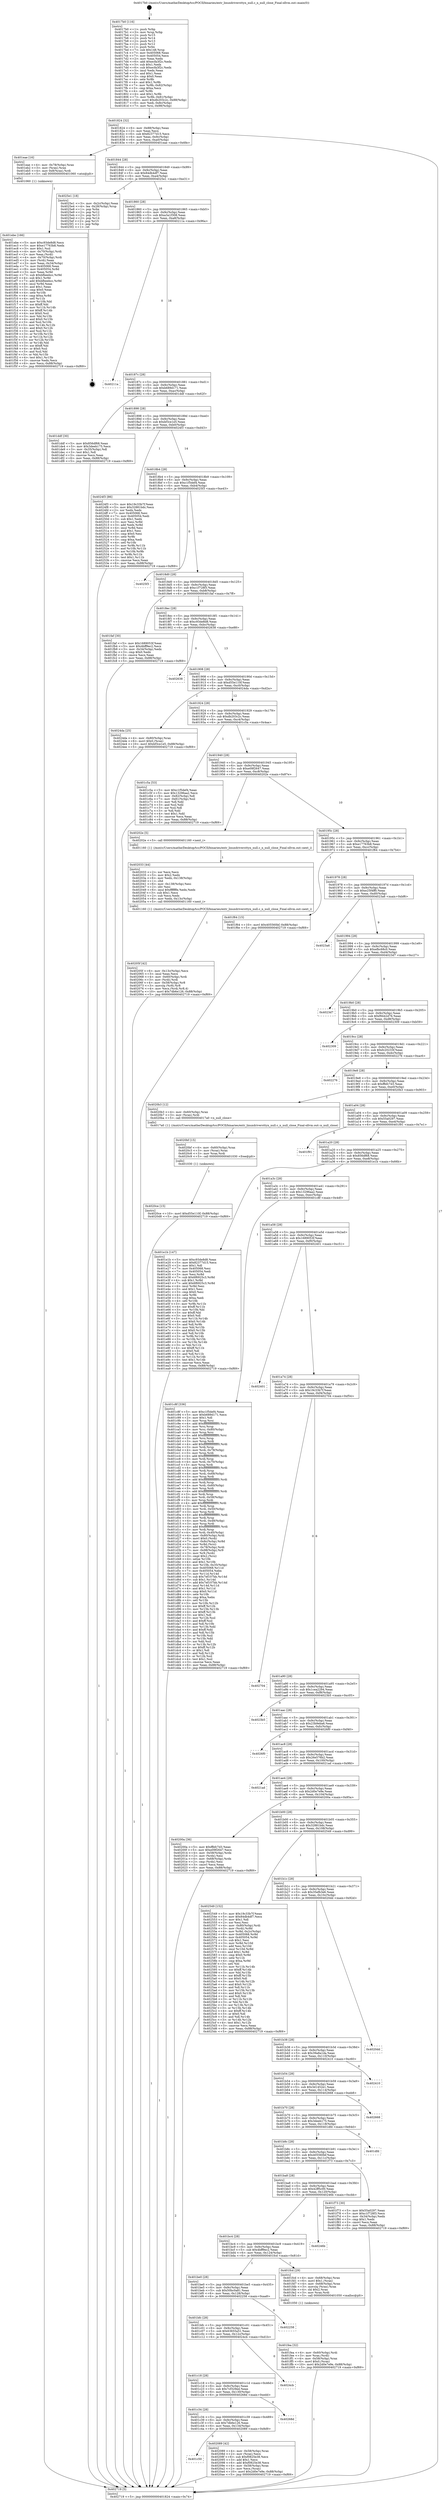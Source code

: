 digraph "0x4017b0" {
  label = "0x4017b0 (/mnt/c/Users/mathe/Desktop/tcc/POCII/binaries/extr_linuxdriversttyn_null.c_n_null_close_Final-ollvm.out::main(0))"
  labelloc = "t"
  node[shape=record]

  Entry [label="",width=0.3,height=0.3,shape=circle,fillcolor=black,style=filled]
  "0x401824" [label="{
     0x401824 [32]\l
     | [instrs]\l
     &nbsp;&nbsp;0x401824 \<+6\>: mov -0x88(%rbp),%eax\l
     &nbsp;&nbsp;0x40182a \<+2\>: mov %eax,%ecx\l
     &nbsp;&nbsp;0x40182c \<+6\>: sub $0x82377d15,%ecx\l
     &nbsp;&nbsp;0x401832 \<+6\>: mov %eax,-0x9c(%rbp)\l
     &nbsp;&nbsp;0x401838 \<+6\>: mov %ecx,-0xa0(%rbp)\l
     &nbsp;&nbsp;0x40183e \<+6\>: je 0000000000401eae \<main+0x6fe\>\l
  }"]
  "0x401eae" [label="{
     0x401eae [16]\l
     | [instrs]\l
     &nbsp;&nbsp;0x401eae \<+4\>: mov -0x78(%rbp),%rax\l
     &nbsp;&nbsp;0x401eb2 \<+3\>: mov (%rax),%rax\l
     &nbsp;&nbsp;0x401eb5 \<+4\>: mov 0x8(%rax),%rdi\l
     &nbsp;&nbsp;0x401eb9 \<+5\>: call 0000000000401060 \<atoi@plt\>\l
     | [calls]\l
     &nbsp;&nbsp;0x401060 \{1\} (unknown)\l
  }"]
  "0x401844" [label="{
     0x401844 [28]\l
     | [instrs]\l
     &nbsp;&nbsp;0x401844 \<+5\>: jmp 0000000000401849 \<main+0x99\>\l
     &nbsp;&nbsp;0x401849 \<+6\>: mov -0x9c(%rbp),%eax\l
     &nbsp;&nbsp;0x40184f \<+5\>: sub $0x84db4df7,%eax\l
     &nbsp;&nbsp;0x401854 \<+6\>: mov %eax,-0xa4(%rbp)\l
     &nbsp;&nbsp;0x40185a \<+6\>: je 00000000004025e1 \<main+0xe31\>\l
  }"]
  Exit [label="",width=0.3,height=0.3,shape=circle,fillcolor=black,style=filled,peripheries=2]
  "0x4025e1" [label="{
     0x4025e1 [18]\l
     | [instrs]\l
     &nbsp;&nbsp;0x4025e1 \<+3\>: mov -0x2c(%rbp),%eax\l
     &nbsp;&nbsp;0x4025e4 \<+4\>: lea -0x28(%rbp),%rsp\l
     &nbsp;&nbsp;0x4025e8 \<+1\>: pop %rbx\l
     &nbsp;&nbsp;0x4025e9 \<+2\>: pop %r12\l
     &nbsp;&nbsp;0x4025eb \<+2\>: pop %r13\l
     &nbsp;&nbsp;0x4025ed \<+2\>: pop %r14\l
     &nbsp;&nbsp;0x4025ef \<+2\>: pop %r15\l
     &nbsp;&nbsp;0x4025f1 \<+1\>: pop %rbp\l
     &nbsp;&nbsp;0x4025f2 \<+1\>: ret\l
  }"]
  "0x401860" [label="{
     0x401860 [28]\l
     | [instrs]\l
     &nbsp;&nbsp;0x401860 \<+5\>: jmp 0000000000401865 \<main+0xb5\>\l
     &nbsp;&nbsp;0x401865 \<+6\>: mov -0x9c(%rbp),%eax\l
     &nbsp;&nbsp;0x40186b \<+5\>: sub $0xa3a1f308,%eax\l
     &nbsp;&nbsp;0x401870 \<+6\>: mov %eax,-0xa8(%rbp)\l
     &nbsp;&nbsp;0x401876 \<+6\>: je 000000000040211a \<main+0x96a\>\l
  }"]
  "0x4020ce" [label="{
     0x4020ce [15]\l
     | [instrs]\l
     &nbsp;&nbsp;0x4020ce \<+10\>: movl $0xd55e110f,-0x88(%rbp)\l
     &nbsp;&nbsp;0x4020d8 \<+5\>: jmp 0000000000402719 \<main+0xf69\>\l
  }"]
  "0x40211a" [label="{
     0x40211a\l
  }", style=dashed]
  "0x40187c" [label="{
     0x40187c [28]\l
     | [instrs]\l
     &nbsp;&nbsp;0x40187c \<+5\>: jmp 0000000000401881 \<main+0xd1\>\l
     &nbsp;&nbsp;0x401881 \<+6\>: mov -0x9c(%rbp),%eax\l
     &nbsp;&nbsp;0x401887 \<+5\>: sub $0xb689d171,%eax\l
     &nbsp;&nbsp;0x40188c \<+6\>: mov %eax,-0xac(%rbp)\l
     &nbsp;&nbsp;0x401892 \<+6\>: je 0000000000401ddf \<main+0x62f\>\l
  }"]
  "0x4020bf" [label="{
     0x4020bf [15]\l
     | [instrs]\l
     &nbsp;&nbsp;0x4020bf \<+4\>: mov -0x60(%rbp),%rax\l
     &nbsp;&nbsp;0x4020c3 \<+3\>: mov (%rax),%rax\l
     &nbsp;&nbsp;0x4020c6 \<+3\>: mov %rax,%rdi\l
     &nbsp;&nbsp;0x4020c9 \<+5\>: call 0000000000401030 \<free@plt\>\l
     | [calls]\l
     &nbsp;&nbsp;0x401030 \{1\} (unknown)\l
  }"]
  "0x401ddf" [label="{
     0x401ddf [30]\l
     | [instrs]\l
     &nbsp;&nbsp;0x401ddf \<+5\>: mov $0x856df68,%eax\l
     &nbsp;&nbsp;0x401de4 \<+5\>: mov $0x3deeb175,%ecx\l
     &nbsp;&nbsp;0x401de9 \<+3\>: mov -0x35(%rbp),%dl\l
     &nbsp;&nbsp;0x401dec \<+3\>: test $0x1,%dl\l
     &nbsp;&nbsp;0x401def \<+3\>: cmovne %ecx,%eax\l
     &nbsp;&nbsp;0x401df2 \<+6\>: mov %eax,-0x88(%rbp)\l
     &nbsp;&nbsp;0x401df8 \<+5\>: jmp 0000000000402719 \<main+0xf69\>\l
  }"]
  "0x401898" [label="{
     0x401898 [28]\l
     | [instrs]\l
     &nbsp;&nbsp;0x401898 \<+5\>: jmp 000000000040189d \<main+0xed\>\l
     &nbsp;&nbsp;0x40189d \<+6\>: mov -0x9c(%rbp),%eax\l
     &nbsp;&nbsp;0x4018a3 \<+5\>: sub $0xbf3ce1e5,%eax\l
     &nbsp;&nbsp;0x4018a8 \<+6\>: mov %eax,-0xb0(%rbp)\l
     &nbsp;&nbsp;0x4018ae \<+6\>: je 00000000004024f3 \<main+0xd43\>\l
  }"]
  "0x401c50" [label="{
     0x401c50\l
  }", style=dashed]
  "0x4024f3" [label="{
     0x4024f3 [86]\l
     | [instrs]\l
     &nbsp;&nbsp;0x4024f3 \<+5\>: mov $0x19c33b7f,%eax\l
     &nbsp;&nbsp;0x4024f8 \<+5\>: mov $0x32881bdc,%ecx\l
     &nbsp;&nbsp;0x4024fd \<+2\>: xor %edx,%edx\l
     &nbsp;&nbsp;0x4024ff \<+7\>: mov 0x405068,%esi\l
     &nbsp;&nbsp;0x402506 \<+7\>: mov 0x405054,%edi\l
     &nbsp;&nbsp;0x40250d \<+3\>: sub $0x1,%edx\l
     &nbsp;&nbsp;0x402510 \<+3\>: mov %esi,%r8d\l
     &nbsp;&nbsp;0x402513 \<+3\>: add %edx,%r8d\l
     &nbsp;&nbsp;0x402516 \<+4\>: imul %r8d,%esi\l
     &nbsp;&nbsp;0x40251a \<+3\>: and $0x1,%esi\l
     &nbsp;&nbsp;0x40251d \<+3\>: cmp $0x0,%esi\l
     &nbsp;&nbsp;0x402520 \<+4\>: sete %r9b\l
     &nbsp;&nbsp;0x402524 \<+3\>: cmp $0xa,%edi\l
     &nbsp;&nbsp;0x402527 \<+4\>: setl %r10b\l
     &nbsp;&nbsp;0x40252b \<+3\>: mov %r9b,%r11b\l
     &nbsp;&nbsp;0x40252e \<+3\>: and %r10b,%r11b\l
     &nbsp;&nbsp;0x402531 \<+3\>: xor %r10b,%r9b\l
     &nbsp;&nbsp;0x402534 \<+3\>: or %r9b,%r11b\l
     &nbsp;&nbsp;0x402537 \<+4\>: test $0x1,%r11b\l
     &nbsp;&nbsp;0x40253b \<+3\>: cmovne %ecx,%eax\l
     &nbsp;&nbsp;0x40253e \<+6\>: mov %eax,-0x88(%rbp)\l
     &nbsp;&nbsp;0x402544 \<+5\>: jmp 0000000000402719 \<main+0xf69\>\l
  }"]
  "0x4018b4" [label="{
     0x4018b4 [28]\l
     | [instrs]\l
     &nbsp;&nbsp;0x4018b4 \<+5\>: jmp 00000000004018b9 \<main+0x109\>\l
     &nbsp;&nbsp;0x4018b9 \<+6\>: mov -0x9c(%rbp),%eax\l
     &nbsp;&nbsp;0x4018bf \<+5\>: sub $0xc1f5def4,%eax\l
     &nbsp;&nbsp;0x4018c4 \<+6\>: mov %eax,-0xb4(%rbp)\l
     &nbsp;&nbsp;0x4018ca \<+6\>: je 00000000004025f3 \<main+0xe43\>\l
  }"]
  "0x402089" [label="{
     0x402089 [42]\l
     | [instrs]\l
     &nbsp;&nbsp;0x402089 \<+4\>: mov -0x58(%rbp),%rax\l
     &nbsp;&nbsp;0x40208d \<+2\>: mov (%rax),%ecx\l
     &nbsp;&nbsp;0x40208f \<+6\>: sub $0xf0825e38,%ecx\l
     &nbsp;&nbsp;0x402095 \<+3\>: add $0x1,%ecx\l
     &nbsp;&nbsp;0x402098 \<+6\>: add $0xf0825e38,%ecx\l
     &nbsp;&nbsp;0x40209e \<+4\>: mov -0x58(%rbp),%rax\l
     &nbsp;&nbsp;0x4020a2 \<+2\>: mov %ecx,(%rax)\l
     &nbsp;&nbsp;0x4020a4 \<+10\>: movl $0x2d0e7e9e,-0x88(%rbp)\l
     &nbsp;&nbsp;0x4020ae \<+5\>: jmp 0000000000402719 \<main+0xf69\>\l
  }"]
  "0x4025f3" [label="{
     0x4025f3\l
  }", style=dashed]
  "0x4018d0" [label="{
     0x4018d0 [28]\l
     | [instrs]\l
     &nbsp;&nbsp;0x4018d0 \<+5\>: jmp 00000000004018d5 \<main+0x125\>\l
     &nbsp;&nbsp;0x4018d5 \<+6\>: mov -0x9c(%rbp),%eax\l
     &nbsp;&nbsp;0x4018db \<+5\>: sub $0xc1f728f3,%eax\l
     &nbsp;&nbsp;0x4018e0 \<+6\>: mov %eax,-0xb8(%rbp)\l
     &nbsp;&nbsp;0x4018e6 \<+6\>: je 0000000000401faf \<main+0x7ff\>\l
  }"]
  "0x401c34" [label="{
     0x401c34 [28]\l
     | [instrs]\l
     &nbsp;&nbsp;0x401c34 \<+5\>: jmp 0000000000401c39 \<main+0x489\>\l
     &nbsp;&nbsp;0x401c39 \<+6\>: mov -0x9c(%rbp),%eax\l
     &nbsp;&nbsp;0x401c3f \<+5\>: sub $0x7db6e126,%eax\l
     &nbsp;&nbsp;0x401c44 \<+6\>: mov %eax,-0x134(%rbp)\l
     &nbsp;&nbsp;0x401c4a \<+6\>: je 0000000000402089 \<main+0x8d9\>\l
  }"]
  "0x401faf" [label="{
     0x401faf [30]\l
     | [instrs]\l
     &nbsp;&nbsp;0x401faf \<+5\>: mov $0x1689053f,%eax\l
     &nbsp;&nbsp;0x401fb4 \<+5\>: mov $0x4bff9ec2,%ecx\l
     &nbsp;&nbsp;0x401fb9 \<+3\>: mov -0x34(%rbp),%edx\l
     &nbsp;&nbsp;0x401fbc \<+3\>: cmp $0x0,%edx\l
     &nbsp;&nbsp;0x401fbf \<+3\>: cmove %ecx,%eax\l
     &nbsp;&nbsp;0x401fc2 \<+6\>: mov %eax,-0x88(%rbp)\l
     &nbsp;&nbsp;0x401fc8 \<+5\>: jmp 0000000000402719 \<main+0xf69\>\l
  }"]
  "0x4018ec" [label="{
     0x4018ec [28]\l
     | [instrs]\l
     &nbsp;&nbsp;0x4018ec \<+5\>: jmp 00000000004018f1 \<main+0x141\>\l
     &nbsp;&nbsp;0x4018f1 \<+6\>: mov -0x9c(%rbp),%eax\l
     &nbsp;&nbsp;0x4018f7 \<+5\>: sub $0xc93de8d8,%eax\l
     &nbsp;&nbsp;0x4018fc \<+6\>: mov %eax,-0xbc(%rbp)\l
     &nbsp;&nbsp;0x401902 \<+6\>: je 0000000000402638 \<main+0xe88\>\l
  }"]
  "0x40268d" [label="{
     0x40268d\l
  }", style=dashed]
  "0x402638" [label="{
     0x402638\l
  }", style=dashed]
  "0x401908" [label="{
     0x401908 [28]\l
     | [instrs]\l
     &nbsp;&nbsp;0x401908 \<+5\>: jmp 000000000040190d \<main+0x15d\>\l
     &nbsp;&nbsp;0x40190d \<+6\>: mov -0x9c(%rbp),%eax\l
     &nbsp;&nbsp;0x401913 \<+5\>: sub $0xd55e110f,%eax\l
     &nbsp;&nbsp;0x401918 \<+6\>: mov %eax,-0xc0(%rbp)\l
     &nbsp;&nbsp;0x40191e \<+6\>: je 00000000004024da \<main+0xd2a\>\l
  }"]
  "0x401c18" [label="{
     0x401c18 [28]\l
     | [instrs]\l
     &nbsp;&nbsp;0x401c18 \<+5\>: jmp 0000000000401c1d \<main+0x46d\>\l
     &nbsp;&nbsp;0x401c1d \<+6\>: mov -0x9c(%rbp),%eax\l
     &nbsp;&nbsp;0x401c23 \<+5\>: sub $0x7cf329ed,%eax\l
     &nbsp;&nbsp;0x401c28 \<+6\>: mov %eax,-0x130(%rbp)\l
     &nbsp;&nbsp;0x401c2e \<+6\>: je 000000000040268d \<main+0xedd\>\l
  }"]
  "0x4024da" [label="{
     0x4024da [25]\l
     | [instrs]\l
     &nbsp;&nbsp;0x4024da \<+4\>: mov -0x80(%rbp),%rax\l
     &nbsp;&nbsp;0x4024de \<+6\>: movl $0x0,(%rax)\l
     &nbsp;&nbsp;0x4024e4 \<+10\>: movl $0xbf3ce1e5,-0x88(%rbp)\l
     &nbsp;&nbsp;0x4024ee \<+5\>: jmp 0000000000402719 \<main+0xf69\>\l
  }"]
  "0x401924" [label="{
     0x401924 [28]\l
     | [instrs]\l
     &nbsp;&nbsp;0x401924 \<+5\>: jmp 0000000000401929 \<main+0x179\>\l
     &nbsp;&nbsp;0x401929 \<+6\>: mov -0x9c(%rbp),%eax\l
     &nbsp;&nbsp;0x40192f \<+5\>: sub $0xdb203c2c,%eax\l
     &nbsp;&nbsp;0x401934 \<+6\>: mov %eax,-0xc4(%rbp)\l
     &nbsp;&nbsp;0x40193a \<+6\>: je 0000000000401c5a \<main+0x4aa\>\l
  }"]
  "0x4024cb" [label="{
     0x4024cb\l
  }", style=dashed]
  "0x401c5a" [label="{
     0x401c5a [53]\l
     | [instrs]\l
     &nbsp;&nbsp;0x401c5a \<+5\>: mov $0xc1f5def4,%eax\l
     &nbsp;&nbsp;0x401c5f \<+5\>: mov $0x13296aa2,%ecx\l
     &nbsp;&nbsp;0x401c64 \<+6\>: mov -0x82(%rbp),%dl\l
     &nbsp;&nbsp;0x401c6a \<+7\>: mov -0x81(%rbp),%sil\l
     &nbsp;&nbsp;0x401c71 \<+3\>: mov %dl,%dil\l
     &nbsp;&nbsp;0x401c74 \<+3\>: and %sil,%dil\l
     &nbsp;&nbsp;0x401c77 \<+3\>: xor %sil,%dl\l
     &nbsp;&nbsp;0x401c7a \<+3\>: or %dl,%dil\l
     &nbsp;&nbsp;0x401c7d \<+4\>: test $0x1,%dil\l
     &nbsp;&nbsp;0x401c81 \<+3\>: cmovne %ecx,%eax\l
     &nbsp;&nbsp;0x401c84 \<+6\>: mov %eax,-0x88(%rbp)\l
     &nbsp;&nbsp;0x401c8a \<+5\>: jmp 0000000000402719 \<main+0xf69\>\l
  }"]
  "0x401940" [label="{
     0x401940 [28]\l
     | [instrs]\l
     &nbsp;&nbsp;0x401940 \<+5\>: jmp 0000000000401945 \<main+0x195\>\l
     &nbsp;&nbsp;0x401945 \<+6\>: mov -0x9c(%rbp),%eax\l
     &nbsp;&nbsp;0x40194b \<+5\>: sub $0xe09f2647,%eax\l
     &nbsp;&nbsp;0x401950 \<+6\>: mov %eax,-0xc8(%rbp)\l
     &nbsp;&nbsp;0x401956 \<+6\>: je 000000000040202e \<main+0x87e\>\l
  }"]
  "0x402719" [label="{
     0x402719 [5]\l
     | [instrs]\l
     &nbsp;&nbsp;0x402719 \<+5\>: jmp 0000000000401824 \<main+0x74\>\l
  }"]
  "0x4017b0" [label="{
     0x4017b0 [116]\l
     | [instrs]\l
     &nbsp;&nbsp;0x4017b0 \<+1\>: push %rbp\l
     &nbsp;&nbsp;0x4017b1 \<+3\>: mov %rsp,%rbp\l
     &nbsp;&nbsp;0x4017b4 \<+2\>: push %r15\l
     &nbsp;&nbsp;0x4017b6 \<+2\>: push %r14\l
     &nbsp;&nbsp;0x4017b8 \<+2\>: push %r13\l
     &nbsp;&nbsp;0x4017ba \<+2\>: push %r12\l
     &nbsp;&nbsp;0x4017bc \<+1\>: push %rbx\l
     &nbsp;&nbsp;0x4017bd \<+7\>: sub $0x148,%rsp\l
     &nbsp;&nbsp;0x4017c4 \<+7\>: mov 0x405068,%eax\l
     &nbsp;&nbsp;0x4017cb \<+7\>: mov 0x405054,%ecx\l
     &nbsp;&nbsp;0x4017d2 \<+2\>: mov %eax,%edx\l
     &nbsp;&nbsp;0x4017d4 \<+6\>: add $0xecfa3f2c,%edx\l
     &nbsp;&nbsp;0x4017da \<+3\>: sub $0x1,%edx\l
     &nbsp;&nbsp;0x4017dd \<+6\>: sub $0xecfa3f2c,%edx\l
     &nbsp;&nbsp;0x4017e3 \<+3\>: imul %edx,%eax\l
     &nbsp;&nbsp;0x4017e6 \<+3\>: and $0x1,%eax\l
     &nbsp;&nbsp;0x4017e9 \<+3\>: cmp $0x0,%eax\l
     &nbsp;&nbsp;0x4017ec \<+4\>: sete %r8b\l
     &nbsp;&nbsp;0x4017f0 \<+4\>: and $0x1,%r8b\l
     &nbsp;&nbsp;0x4017f4 \<+7\>: mov %r8b,-0x82(%rbp)\l
     &nbsp;&nbsp;0x4017fb \<+3\>: cmp $0xa,%ecx\l
     &nbsp;&nbsp;0x4017fe \<+4\>: setl %r8b\l
     &nbsp;&nbsp;0x401802 \<+4\>: and $0x1,%r8b\l
     &nbsp;&nbsp;0x401806 \<+7\>: mov %r8b,-0x81(%rbp)\l
     &nbsp;&nbsp;0x40180d \<+10\>: movl $0xdb203c2c,-0x88(%rbp)\l
     &nbsp;&nbsp;0x401817 \<+6\>: mov %edi,-0x8c(%rbp)\l
     &nbsp;&nbsp;0x40181d \<+7\>: mov %rsi,-0x98(%rbp)\l
  }"]
  "0x401bfc" [label="{
     0x401bfc [28]\l
     | [instrs]\l
     &nbsp;&nbsp;0x401bfc \<+5\>: jmp 0000000000401c01 \<main+0x451\>\l
     &nbsp;&nbsp;0x401c01 \<+6\>: mov -0x9c(%rbp),%eax\l
     &nbsp;&nbsp;0x401c07 \<+5\>: sub $0x63655a51,%eax\l
     &nbsp;&nbsp;0x401c0c \<+6\>: mov %eax,-0x12c(%rbp)\l
     &nbsp;&nbsp;0x401c12 \<+6\>: je 00000000004024cb \<main+0xd1b\>\l
  }"]
  "0x40202e" [label="{
     0x40202e [5]\l
     | [instrs]\l
     &nbsp;&nbsp;0x40202e \<+5\>: call 0000000000401160 \<next_i\>\l
     | [calls]\l
     &nbsp;&nbsp;0x401160 \{1\} (/mnt/c/Users/mathe/Desktop/tcc/POCII/binaries/extr_linuxdriversttyn_null.c_n_null_close_Final-ollvm.out::next_i)\l
  }"]
  "0x40195c" [label="{
     0x40195c [28]\l
     | [instrs]\l
     &nbsp;&nbsp;0x40195c \<+5\>: jmp 0000000000401961 \<main+0x1b1\>\l
     &nbsp;&nbsp;0x401961 \<+6\>: mov -0x9c(%rbp),%eax\l
     &nbsp;&nbsp;0x401967 \<+5\>: sub $0xe17763b8,%eax\l
     &nbsp;&nbsp;0x40196c \<+6\>: mov %eax,-0xcc(%rbp)\l
     &nbsp;&nbsp;0x401972 \<+6\>: je 0000000000401f64 \<main+0x7b4\>\l
  }"]
  "0x402258" [label="{
     0x402258\l
  }", style=dashed]
  "0x401f64" [label="{
     0x401f64 [15]\l
     | [instrs]\l
     &nbsp;&nbsp;0x401f64 \<+10\>: movl $0x405560bf,-0x88(%rbp)\l
     &nbsp;&nbsp;0x401f6e \<+5\>: jmp 0000000000402719 \<main+0xf69\>\l
  }"]
  "0x401978" [label="{
     0x401978 [28]\l
     | [instrs]\l
     &nbsp;&nbsp;0x401978 \<+5\>: jmp 000000000040197d \<main+0x1cd\>\l
     &nbsp;&nbsp;0x40197d \<+6\>: mov -0x9c(%rbp),%eax\l
     &nbsp;&nbsp;0x401983 \<+5\>: sub $0xe25f4ff0,%eax\l
     &nbsp;&nbsp;0x401988 \<+6\>: mov %eax,-0xd0(%rbp)\l
     &nbsp;&nbsp;0x40198e \<+6\>: je 00000000004023a6 \<main+0xbf6\>\l
  }"]
  "0x40205f" [label="{
     0x40205f [42]\l
     | [instrs]\l
     &nbsp;&nbsp;0x40205f \<+6\>: mov -0x13c(%rbp),%ecx\l
     &nbsp;&nbsp;0x402065 \<+3\>: imul %eax,%ecx\l
     &nbsp;&nbsp;0x402068 \<+4\>: mov -0x60(%rbp),%rdi\l
     &nbsp;&nbsp;0x40206c \<+3\>: mov (%rdi),%rdi\l
     &nbsp;&nbsp;0x40206f \<+4\>: mov -0x58(%rbp),%r8\l
     &nbsp;&nbsp;0x402073 \<+3\>: movslq (%r8),%r8\l
     &nbsp;&nbsp;0x402076 \<+4\>: mov %ecx,(%rdi,%r8,4)\l
     &nbsp;&nbsp;0x40207a \<+10\>: movl $0x7db6e126,-0x88(%rbp)\l
     &nbsp;&nbsp;0x402084 \<+5\>: jmp 0000000000402719 \<main+0xf69\>\l
  }"]
  "0x4023a6" [label="{
     0x4023a6\l
  }", style=dashed]
  "0x401994" [label="{
     0x401994 [28]\l
     | [instrs]\l
     &nbsp;&nbsp;0x401994 \<+5\>: jmp 0000000000401999 \<main+0x1e9\>\l
     &nbsp;&nbsp;0x401999 \<+6\>: mov -0x9c(%rbp),%eax\l
     &nbsp;&nbsp;0x40199f \<+5\>: sub $0xefbc68c0,%eax\l
     &nbsp;&nbsp;0x4019a4 \<+6\>: mov %eax,-0xd4(%rbp)\l
     &nbsp;&nbsp;0x4019aa \<+6\>: je 00000000004023d7 \<main+0xc27\>\l
  }"]
  "0x402033" [label="{
     0x402033 [44]\l
     | [instrs]\l
     &nbsp;&nbsp;0x402033 \<+2\>: xor %ecx,%ecx\l
     &nbsp;&nbsp;0x402035 \<+5\>: mov $0x2,%edx\l
     &nbsp;&nbsp;0x40203a \<+6\>: mov %edx,-0x138(%rbp)\l
     &nbsp;&nbsp;0x402040 \<+1\>: cltd\l
     &nbsp;&nbsp;0x402041 \<+6\>: mov -0x138(%rbp),%esi\l
     &nbsp;&nbsp;0x402047 \<+2\>: idiv %esi\l
     &nbsp;&nbsp;0x402049 \<+6\>: imul $0xfffffffe,%edx,%edx\l
     &nbsp;&nbsp;0x40204f \<+3\>: sub $0x1,%ecx\l
     &nbsp;&nbsp;0x402052 \<+2\>: sub %ecx,%edx\l
     &nbsp;&nbsp;0x402054 \<+6\>: mov %edx,-0x13c(%rbp)\l
     &nbsp;&nbsp;0x40205a \<+5\>: call 0000000000401160 \<next_i\>\l
     | [calls]\l
     &nbsp;&nbsp;0x401160 \{1\} (/mnt/c/Users/mathe/Desktop/tcc/POCII/binaries/extr_linuxdriversttyn_null.c_n_null_close_Final-ollvm.out::next_i)\l
  }"]
  "0x4023d7" [label="{
     0x4023d7\l
  }", style=dashed]
  "0x4019b0" [label="{
     0x4019b0 [28]\l
     | [instrs]\l
     &nbsp;&nbsp;0x4019b0 \<+5\>: jmp 00000000004019b5 \<main+0x205\>\l
     &nbsp;&nbsp;0x4019b5 \<+6\>: mov -0x9c(%rbp),%eax\l
     &nbsp;&nbsp;0x4019bb \<+5\>: sub $0xf9442d76,%eax\l
     &nbsp;&nbsp;0x4019c0 \<+6\>: mov %eax,-0xd8(%rbp)\l
     &nbsp;&nbsp;0x4019c6 \<+6\>: je 0000000000402309 \<main+0xb59\>\l
  }"]
  "0x401fea" [label="{
     0x401fea [32]\l
     | [instrs]\l
     &nbsp;&nbsp;0x401fea \<+4\>: mov -0x60(%rbp),%rdi\l
     &nbsp;&nbsp;0x401fee \<+3\>: mov %rax,(%rdi)\l
     &nbsp;&nbsp;0x401ff1 \<+4\>: mov -0x58(%rbp),%rax\l
     &nbsp;&nbsp;0x401ff5 \<+6\>: movl $0x0,(%rax)\l
     &nbsp;&nbsp;0x401ffb \<+10\>: movl $0x2d0e7e9e,-0x88(%rbp)\l
     &nbsp;&nbsp;0x402005 \<+5\>: jmp 0000000000402719 \<main+0xf69\>\l
  }"]
  "0x402309" [label="{
     0x402309\l
  }", style=dashed]
  "0x4019cc" [label="{
     0x4019cc [28]\l
     | [instrs]\l
     &nbsp;&nbsp;0x4019cc \<+5\>: jmp 00000000004019d1 \<main+0x221\>\l
     &nbsp;&nbsp;0x4019d1 \<+6\>: mov -0x9c(%rbp),%eax\l
     &nbsp;&nbsp;0x4019d7 \<+5\>: sub $0xfc20233f,%eax\l
     &nbsp;&nbsp;0x4019dc \<+6\>: mov %eax,-0xdc(%rbp)\l
     &nbsp;&nbsp;0x4019e2 \<+6\>: je 0000000000402276 \<main+0xac6\>\l
  }"]
  "0x401be0" [label="{
     0x401be0 [28]\l
     | [instrs]\l
     &nbsp;&nbsp;0x401be0 \<+5\>: jmp 0000000000401be5 \<main+0x435\>\l
     &nbsp;&nbsp;0x401be5 \<+6\>: mov -0x9c(%rbp),%eax\l
     &nbsp;&nbsp;0x401beb \<+5\>: sub $0x50bc0a81,%eax\l
     &nbsp;&nbsp;0x401bf0 \<+6\>: mov %eax,-0x128(%rbp)\l
     &nbsp;&nbsp;0x401bf6 \<+6\>: je 0000000000402258 \<main+0xaa8\>\l
  }"]
  "0x402276" [label="{
     0x402276\l
  }", style=dashed]
  "0x4019e8" [label="{
     0x4019e8 [28]\l
     | [instrs]\l
     &nbsp;&nbsp;0x4019e8 \<+5\>: jmp 00000000004019ed \<main+0x23d\>\l
     &nbsp;&nbsp;0x4019ed \<+6\>: mov -0x9c(%rbp),%eax\l
     &nbsp;&nbsp;0x4019f3 \<+5\>: sub $0xffbfc7d3,%eax\l
     &nbsp;&nbsp;0x4019f8 \<+6\>: mov %eax,-0xe0(%rbp)\l
     &nbsp;&nbsp;0x4019fe \<+6\>: je 00000000004020b3 \<main+0x903\>\l
  }"]
  "0x401fcd" [label="{
     0x401fcd [29]\l
     | [instrs]\l
     &nbsp;&nbsp;0x401fcd \<+4\>: mov -0x68(%rbp),%rax\l
     &nbsp;&nbsp;0x401fd1 \<+6\>: movl $0x1,(%rax)\l
     &nbsp;&nbsp;0x401fd7 \<+4\>: mov -0x68(%rbp),%rax\l
     &nbsp;&nbsp;0x401fdb \<+3\>: movslq (%rax),%rax\l
     &nbsp;&nbsp;0x401fde \<+4\>: shl $0x2,%rax\l
     &nbsp;&nbsp;0x401fe2 \<+3\>: mov %rax,%rdi\l
     &nbsp;&nbsp;0x401fe5 \<+5\>: call 0000000000401050 \<malloc@plt\>\l
     | [calls]\l
     &nbsp;&nbsp;0x401050 \{1\} (unknown)\l
  }"]
  "0x4020b3" [label="{
     0x4020b3 [12]\l
     | [instrs]\l
     &nbsp;&nbsp;0x4020b3 \<+4\>: mov -0x60(%rbp),%rax\l
     &nbsp;&nbsp;0x4020b7 \<+3\>: mov (%rax),%rdi\l
     &nbsp;&nbsp;0x4020ba \<+5\>: call 00000000004017a0 \<n_null_close\>\l
     | [calls]\l
     &nbsp;&nbsp;0x4017a0 \{1\} (/mnt/c/Users/mathe/Desktop/tcc/POCII/binaries/extr_linuxdriversttyn_null.c_n_null_close_Final-ollvm.out::n_null_close)\l
  }"]
  "0x401a04" [label="{
     0x401a04 [28]\l
     | [instrs]\l
     &nbsp;&nbsp;0x401a04 \<+5\>: jmp 0000000000401a09 \<main+0x259\>\l
     &nbsp;&nbsp;0x401a09 \<+6\>: mov -0x9c(%rbp),%eax\l
     &nbsp;&nbsp;0x401a0f \<+5\>: sub $0x55a0297,%eax\l
     &nbsp;&nbsp;0x401a14 \<+6\>: mov %eax,-0xe4(%rbp)\l
     &nbsp;&nbsp;0x401a1a \<+6\>: je 0000000000401f91 \<main+0x7e1\>\l
  }"]
  "0x401bc4" [label="{
     0x401bc4 [28]\l
     | [instrs]\l
     &nbsp;&nbsp;0x401bc4 \<+5\>: jmp 0000000000401bc9 \<main+0x419\>\l
     &nbsp;&nbsp;0x401bc9 \<+6\>: mov -0x9c(%rbp),%eax\l
     &nbsp;&nbsp;0x401bcf \<+5\>: sub $0x4bff9ec2,%eax\l
     &nbsp;&nbsp;0x401bd4 \<+6\>: mov %eax,-0x124(%rbp)\l
     &nbsp;&nbsp;0x401bda \<+6\>: je 0000000000401fcd \<main+0x81d\>\l
  }"]
  "0x401f91" [label="{
     0x401f91\l
  }", style=dashed]
  "0x401a20" [label="{
     0x401a20 [28]\l
     | [instrs]\l
     &nbsp;&nbsp;0x401a20 \<+5\>: jmp 0000000000401a25 \<main+0x275\>\l
     &nbsp;&nbsp;0x401a25 \<+6\>: mov -0x9c(%rbp),%eax\l
     &nbsp;&nbsp;0x401a2b \<+5\>: sub $0x856df68,%eax\l
     &nbsp;&nbsp;0x401a30 \<+6\>: mov %eax,-0xe8(%rbp)\l
     &nbsp;&nbsp;0x401a36 \<+6\>: je 0000000000401e1b \<main+0x66b\>\l
  }"]
  "0x40246b" [label="{
     0x40246b\l
  }", style=dashed]
  "0x401e1b" [label="{
     0x401e1b [147]\l
     | [instrs]\l
     &nbsp;&nbsp;0x401e1b \<+5\>: mov $0xc93de8d8,%eax\l
     &nbsp;&nbsp;0x401e20 \<+5\>: mov $0x82377d15,%ecx\l
     &nbsp;&nbsp;0x401e25 \<+2\>: mov $0x1,%dl\l
     &nbsp;&nbsp;0x401e27 \<+7\>: mov 0x405068,%esi\l
     &nbsp;&nbsp;0x401e2e \<+7\>: mov 0x405054,%edi\l
     &nbsp;&nbsp;0x401e35 \<+3\>: mov %esi,%r8d\l
     &nbsp;&nbsp;0x401e38 \<+7\>: sub $0x6f6925c3,%r8d\l
     &nbsp;&nbsp;0x401e3f \<+4\>: sub $0x1,%r8d\l
     &nbsp;&nbsp;0x401e43 \<+7\>: add $0x6f6925c3,%r8d\l
     &nbsp;&nbsp;0x401e4a \<+4\>: imul %r8d,%esi\l
     &nbsp;&nbsp;0x401e4e \<+3\>: and $0x1,%esi\l
     &nbsp;&nbsp;0x401e51 \<+3\>: cmp $0x0,%esi\l
     &nbsp;&nbsp;0x401e54 \<+4\>: sete %r9b\l
     &nbsp;&nbsp;0x401e58 \<+3\>: cmp $0xa,%edi\l
     &nbsp;&nbsp;0x401e5b \<+4\>: setl %r10b\l
     &nbsp;&nbsp;0x401e5f \<+3\>: mov %r9b,%r11b\l
     &nbsp;&nbsp;0x401e62 \<+4\>: xor $0xff,%r11b\l
     &nbsp;&nbsp;0x401e66 \<+3\>: mov %r10b,%bl\l
     &nbsp;&nbsp;0x401e69 \<+3\>: xor $0xff,%bl\l
     &nbsp;&nbsp;0x401e6c \<+3\>: xor $0x0,%dl\l
     &nbsp;&nbsp;0x401e6f \<+3\>: mov %r11b,%r14b\l
     &nbsp;&nbsp;0x401e72 \<+4\>: and $0x0,%r14b\l
     &nbsp;&nbsp;0x401e76 \<+3\>: and %dl,%r9b\l
     &nbsp;&nbsp;0x401e79 \<+3\>: mov %bl,%r15b\l
     &nbsp;&nbsp;0x401e7c \<+4\>: and $0x0,%r15b\l
     &nbsp;&nbsp;0x401e80 \<+3\>: and %dl,%r10b\l
     &nbsp;&nbsp;0x401e83 \<+3\>: or %r9b,%r14b\l
     &nbsp;&nbsp;0x401e86 \<+3\>: or %r10b,%r15b\l
     &nbsp;&nbsp;0x401e89 \<+3\>: xor %r15b,%r14b\l
     &nbsp;&nbsp;0x401e8c \<+3\>: or %bl,%r11b\l
     &nbsp;&nbsp;0x401e8f \<+4\>: xor $0xff,%r11b\l
     &nbsp;&nbsp;0x401e93 \<+3\>: or $0x0,%dl\l
     &nbsp;&nbsp;0x401e96 \<+3\>: and %dl,%r11b\l
     &nbsp;&nbsp;0x401e99 \<+3\>: or %r11b,%r14b\l
     &nbsp;&nbsp;0x401e9c \<+4\>: test $0x1,%r14b\l
     &nbsp;&nbsp;0x401ea0 \<+3\>: cmovne %ecx,%eax\l
     &nbsp;&nbsp;0x401ea3 \<+6\>: mov %eax,-0x88(%rbp)\l
     &nbsp;&nbsp;0x401ea9 \<+5\>: jmp 0000000000402719 \<main+0xf69\>\l
  }"]
  "0x401a3c" [label="{
     0x401a3c [28]\l
     | [instrs]\l
     &nbsp;&nbsp;0x401a3c \<+5\>: jmp 0000000000401a41 \<main+0x291\>\l
     &nbsp;&nbsp;0x401a41 \<+6\>: mov -0x9c(%rbp),%eax\l
     &nbsp;&nbsp;0x401a47 \<+5\>: sub $0x13296aa2,%eax\l
     &nbsp;&nbsp;0x401a4c \<+6\>: mov %eax,-0xec(%rbp)\l
     &nbsp;&nbsp;0x401a52 \<+6\>: je 0000000000401c8f \<main+0x4df\>\l
  }"]
  "0x401ba8" [label="{
     0x401ba8 [28]\l
     | [instrs]\l
     &nbsp;&nbsp;0x401ba8 \<+5\>: jmp 0000000000401bad \<main+0x3fd\>\l
     &nbsp;&nbsp;0x401bad \<+6\>: mov -0x9c(%rbp),%eax\l
     &nbsp;&nbsp;0x401bb3 \<+5\>: sub $0x42ff5c00,%eax\l
     &nbsp;&nbsp;0x401bb8 \<+6\>: mov %eax,-0x120(%rbp)\l
     &nbsp;&nbsp;0x401bbe \<+6\>: je 000000000040246b \<main+0xcbb\>\l
  }"]
  "0x401c8f" [label="{
     0x401c8f [336]\l
     | [instrs]\l
     &nbsp;&nbsp;0x401c8f \<+5\>: mov $0xc1f5def4,%eax\l
     &nbsp;&nbsp;0x401c94 \<+5\>: mov $0xb689d171,%ecx\l
     &nbsp;&nbsp;0x401c99 \<+2\>: mov $0x1,%dl\l
     &nbsp;&nbsp;0x401c9b \<+3\>: mov %rsp,%rsi\l
     &nbsp;&nbsp;0x401c9e \<+4\>: add $0xfffffffffffffff0,%rsi\l
     &nbsp;&nbsp;0x401ca2 \<+3\>: mov %rsi,%rsp\l
     &nbsp;&nbsp;0x401ca5 \<+4\>: mov %rsi,-0x80(%rbp)\l
     &nbsp;&nbsp;0x401ca9 \<+3\>: mov %rsp,%rsi\l
     &nbsp;&nbsp;0x401cac \<+4\>: add $0xfffffffffffffff0,%rsi\l
     &nbsp;&nbsp;0x401cb0 \<+3\>: mov %rsi,%rsp\l
     &nbsp;&nbsp;0x401cb3 \<+3\>: mov %rsp,%rdi\l
     &nbsp;&nbsp;0x401cb6 \<+4\>: add $0xfffffffffffffff0,%rdi\l
     &nbsp;&nbsp;0x401cba \<+3\>: mov %rdi,%rsp\l
     &nbsp;&nbsp;0x401cbd \<+4\>: mov %rdi,-0x78(%rbp)\l
     &nbsp;&nbsp;0x401cc1 \<+3\>: mov %rsp,%rdi\l
     &nbsp;&nbsp;0x401cc4 \<+4\>: add $0xfffffffffffffff0,%rdi\l
     &nbsp;&nbsp;0x401cc8 \<+3\>: mov %rdi,%rsp\l
     &nbsp;&nbsp;0x401ccb \<+4\>: mov %rdi,-0x70(%rbp)\l
     &nbsp;&nbsp;0x401ccf \<+3\>: mov %rsp,%rdi\l
     &nbsp;&nbsp;0x401cd2 \<+4\>: add $0xfffffffffffffff0,%rdi\l
     &nbsp;&nbsp;0x401cd6 \<+3\>: mov %rdi,%rsp\l
     &nbsp;&nbsp;0x401cd9 \<+4\>: mov %rdi,-0x68(%rbp)\l
     &nbsp;&nbsp;0x401cdd \<+3\>: mov %rsp,%rdi\l
     &nbsp;&nbsp;0x401ce0 \<+4\>: add $0xfffffffffffffff0,%rdi\l
     &nbsp;&nbsp;0x401ce4 \<+3\>: mov %rdi,%rsp\l
     &nbsp;&nbsp;0x401ce7 \<+4\>: mov %rdi,-0x60(%rbp)\l
     &nbsp;&nbsp;0x401ceb \<+3\>: mov %rsp,%rdi\l
     &nbsp;&nbsp;0x401cee \<+4\>: add $0xfffffffffffffff0,%rdi\l
     &nbsp;&nbsp;0x401cf2 \<+3\>: mov %rdi,%rsp\l
     &nbsp;&nbsp;0x401cf5 \<+4\>: mov %rdi,-0x58(%rbp)\l
     &nbsp;&nbsp;0x401cf9 \<+3\>: mov %rsp,%rdi\l
     &nbsp;&nbsp;0x401cfc \<+4\>: add $0xfffffffffffffff0,%rdi\l
     &nbsp;&nbsp;0x401d00 \<+3\>: mov %rdi,%rsp\l
     &nbsp;&nbsp;0x401d03 \<+4\>: mov %rdi,-0x50(%rbp)\l
     &nbsp;&nbsp;0x401d07 \<+3\>: mov %rsp,%rdi\l
     &nbsp;&nbsp;0x401d0a \<+4\>: add $0xfffffffffffffff0,%rdi\l
     &nbsp;&nbsp;0x401d0e \<+3\>: mov %rdi,%rsp\l
     &nbsp;&nbsp;0x401d11 \<+4\>: mov %rdi,-0x48(%rbp)\l
     &nbsp;&nbsp;0x401d15 \<+3\>: mov %rsp,%rdi\l
     &nbsp;&nbsp;0x401d18 \<+4\>: add $0xfffffffffffffff0,%rdi\l
     &nbsp;&nbsp;0x401d1c \<+3\>: mov %rdi,%rsp\l
     &nbsp;&nbsp;0x401d1f \<+4\>: mov %rdi,-0x40(%rbp)\l
     &nbsp;&nbsp;0x401d23 \<+4\>: mov -0x80(%rbp),%rdi\l
     &nbsp;&nbsp;0x401d27 \<+6\>: movl $0x0,(%rdi)\l
     &nbsp;&nbsp;0x401d2d \<+7\>: mov -0x8c(%rbp),%r8d\l
     &nbsp;&nbsp;0x401d34 \<+3\>: mov %r8d,(%rsi)\l
     &nbsp;&nbsp;0x401d37 \<+4\>: mov -0x78(%rbp),%rdi\l
     &nbsp;&nbsp;0x401d3b \<+7\>: mov -0x98(%rbp),%r9\l
     &nbsp;&nbsp;0x401d42 \<+3\>: mov %r9,(%rdi)\l
     &nbsp;&nbsp;0x401d45 \<+3\>: cmpl $0x2,(%rsi)\l
     &nbsp;&nbsp;0x401d48 \<+4\>: setne %r10b\l
     &nbsp;&nbsp;0x401d4c \<+4\>: and $0x1,%r10b\l
     &nbsp;&nbsp;0x401d50 \<+4\>: mov %r10b,-0x35(%rbp)\l
     &nbsp;&nbsp;0x401d54 \<+8\>: mov 0x405068,%r11d\l
     &nbsp;&nbsp;0x401d5c \<+7\>: mov 0x405054,%ebx\l
     &nbsp;&nbsp;0x401d63 \<+3\>: mov %r11d,%r14d\l
     &nbsp;&nbsp;0x401d66 \<+7\>: sub $0x7ef107bb,%r14d\l
     &nbsp;&nbsp;0x401d6d \<+4\>: sub $0x1,%r14d\l
     &nbsp;&nbsp;0x401d71 \<+7\>: add $0x7ef107bb,%r14d\l
     &nbsp;&nbsp;0x401d78 \<+4\>: imul %r14d,%r11d\l
     &nbsp;&nbsp;0x401d7c \<+4\>: and $0x1,%r11d\l
     &nbsp;&nbsp;0x401d80 \<+4\>: cmp $0x0,%r11d\l
     &nbsp;&nbsp;0x401d84 \<+4\>: sete %r10b\l
     &nbsp;&nbsp;0x401d88 \<+3\>: cmp $0xa,%ebx\l
     &nbsp;&nbsp;0x401d8b \<+4\>: setl %r15b\l
     &nbsp;&nbsp;0x401d8f \<+3\>: mov %r10b,%r12b\l
     &nbsp;&nbsp;0x401d92 \<+4\>: xor $0xff,%r12b\l
     &nbsp;&nbsp;0x401d96 \<+3\>: mov %r15b,%r13b\l
     &nbsp;&nbsp;0x401d99 \<+4\>: xor $0xff,%r13b\l
     &nbsp;&nbsp;0x401d9d \<+3\>: xor $0x1,%dl\l
     &nbsp;&nbsp;0x401da0 \<+3\>: mov %r12b,%sil\l
     &nbsp;&nbsp;0x401da3 \<+4\>: and $0xff,%sil\l
     &nbsp;&nbsp;0x401da7 \<+3\>: and %dl,%r10b\l
     &nbsp;&nbsp;0x401daa \<+3\>: mov %r13b,%dil\l
     &nbsp;&nbsp;0x401dad \<+4\>: and $0xff,%dil\l
     &nbsp;&nbsp;0x401db1 \<+3\>: and %dl,%r15b\l
     &nbsp;&nbsp;0x401db4 \<+3\>: or %r10b,%sil\l
     &nbsp;&nbsp;0x401db7 \<+3\>: or %r15b,%dil\l
     &nbsp;&nbsp;0x401dba \<+3\>: xor %dil,%sil\l
     &nbsp;&nbsp;0x401dbd \<+3\>: or %r13b,%r12b\l
     &nbsp;&nbsp;0x401dc0 \<+4\>: xor $0xff,%r12b\l
     &nbsp;&nbsp;0x401dc4 \<+3\>: or $0x1,%dl\l
     &nbsp;&nbsp;0x401dc7 \<+3\>: and %dl,%r12b\l
     &nbsp;&nbsp;0x401dca \<+3\>: or %r12b,%sil\l
     &nbsp;&nbsp;0x401dcd \<+4\>: test $0x1,%sil\l
     &nbsp;&nbsp;0x401dd1 \<+3\>: cmovne %ecx,%eax\l
     &nbsp;&nbsp;0x401dd4 \<+6\>: mov %eax,-0x88(%rbp)\l
     &nbsp;&nbsp;0x401dda \<+5\>: jmp 0000000000402719 \<main+0xf69\>\l
  }"]
  "0x401a58" [label="{
     0x401a58 [28]\l
     | [instrs]\l
     &nbsp;&nbsp;0x401a58 \<+5\>: jmp 0000000000401a5d \<main+0x2ad\>\l
     &nbsp;&nbsp;0x401a5d \<+6\>: mov -0x9c(%rbp),%eax\l
     &nbsp;&nbsp;0x401a63 \<+5\>: sub $0x1689053f,%eax\l
     &nbsp;&nbsp;0x401a68 \<+6\>: mov %eax,-0xf0(%rbp)\l
     &nbsp;&nbsp;0x401a6e \<+6\>: je 0000000000402401 \<main+0xc51\>\l
  }"]
  "0x401f73" [label="{
     0x401f73 [30]\l
     | [instrs]\l
     &nbsp;&nbsp;0x401f73 \<+5\>: mov $0x55a0297,%eax\l
     &nbsp;&nbsp;0x401f78 \<+5\>: mov $0xc1f728f3,%ecx\l
     &nbsp;&nbsp;0x401f7d \<+3\>: mov -0x34(%rbp),%edx\l
     &nbsp;&nbsp;0x401f80 \<+3\>: cmp $0x1,%edx\l
     &nbsp;&nbsp;0x401f83 \<+3\>: cmovl %ecx,%eax\l
     &nbsp;&nbsp;0x401f86 \<+6\>: mov %eax,-0x88(%rbp)\l
     &nbsp;&nbsp;0x401f8c \<+5\>: jmp 0000000000402719 \<main+0xf69\>\l
  }"]
  "0x401ebe" [label="{
     0x401ebe [166]\l
     | [instrs]\l
     &nbsp;&nbsp;0x401ebe \<+5\>: mov $0xc93de8d8,%ecx\l
     &nbsp;&nbsp;0x401ec3 \<+5\>: mov $0xe17763b8,%edx\l
     &nbsp;&nbsp;0x401ec8 \<+3\>: mov $0x1,%sil\l
     &nbsp;&nbsp;0x401ecb \<+4\>: mov -0x70(%rbp),%rdi\l
     &nbsp;&nbsp;0x401ecf \<+2\>: mov %eax,(%rdi)\l
     &nbsp;&nbsp;0x401ed1 \<+4\>: mov -0x70(%rbp),%rdi\l
     &nbsp;&nbsp;0x401ed5 \<+2\>: mov (%rdi),%eax\l
     &nbsp;&nbsp;0x401ed7 \<+3\>: mov %eax,-0x34(%rbp)\l
     &nbsp;&nbsp;0x401eda \<+7\>: mov 0x405068,%eax\l
     &nbsp;&nbsp;0x401ee1 \<+8\>: mov 0x405054,%r8d\l
     &nbsp;&nbsp;0x401ee9 \<+3\>: mov %eax,%r9d\l
     &nbsp;&nbsp;0x401eec \<+7\>: sub $0xbfbeebcc,%r9d\l
     &nbsp;&nbsp;0x401ef3 \<+4\>: sub $0x1,%r9d\l
     &nbsp;&nbsp;0x401ef7 \<+7\>: add $0xbfbeebcc,%r9d\l
     &nbsp;&nbsp;0x401efe \<+4\>: imul %r9d,%eax\l
     &nbsp;&nbsp;0x401f02 \<+3\>: and $0x1,%eax\l
     &nbsp;&nbsp;0x401f05 \<+3\>: cmp $0x0,%eax\l
     &nbsp;&nbsp;0x401f08 \<+4\>: sete %r10b\l
     &nbsp;&nbsp;0x401f0c \<+4\>: cmp $0xa,%r8d\l
     &nbsp;&nbsp;0x401f10 \<+4\>: setl %r11b\l
     &nbsp;&nbsp;0x401f14 \<+3\>: mov %r10b,%bl\l
     &nbsp;&nbsp;0x401f17 \<+3\>: xor $0xff,%bl\l
     &nbsp;&nbsp;0x401f1a \<+3\>: mov %r11b,%r14b\l
     &nbsp;&nbsp;0x401f1d \<+4\>: xor $0xff,%r14b\l
     &nbsp;&nbsp;0x401f21 \<+4\>: xor $0x0,%sil\l
     &nbsp;&nbsp;0x401f25 \<+3\>: mov %bl,%r15b\l
     &nbsp;&nbsp;0x401f28 \<+4\>: and $0x0,%r15b\l
     &nbsp;&nbsp;0x401f2c \<+3\>: and %sil,%r10b\l
     &nbsp;&nbsp;0x401f2f \<+3\>: mov %r14b,%r12b\l
     &nbsp;&nbsp;0x401f32 \<+4\>: and $0x0,%r12b\l
     &nbsp;&nbsp;0x401f36 \<+3\>: and %sil,%r11b\l
     &nbsp;&nbsp;0x401f39 \<+3\>: or %r10b,%r15b\l
     &nbsp;&nbsp;0x401f3c \<+3\>: or %r11b,%r12b\l
     &nbsp;&nbsp;0x401f3f \<+3\>: xor %r12b,%r15b\l
     &nbsp;&nbsp;0x401f42 \<+3\>: or %r14b,%bl\l
     &nbsp;&nbsp;0x401f45 \<+3\>: xor $0xff,%bl\l
     &nbsp;&nbsp;0x401f48 \<+4\>: or $0x0,%sil\l
     &nbsp;&nbsp;0x401f4c \<+3\>: and %sil,%bl\l
     &nbsp;&nbsp;0x401f4f \<+3\>: or %bl,%r15b\l
     &nbsp;&nbsp;0x401f52 \<+4\>: test $0x1,%r15b\l
     &nbsp;&nbsp;0x401f56 \<+3\>: cmovne %edx,%ecx\l
     &nbsp;&nbsp;0x401f59 \<+6\>: mov %ecx,-0x88(%rbp)\l
     &nbsp;&nbsp;0x401f5f \<+5\>: jmp 0000000000402719 \<main+0xf69\>\l
  }"]
  "0x401b8c" [label="{
     0x401b8c [28]\l
     | [instrs]\l
     &nbsp;&nbsp;0x401b8c \<+5\>: jmp 0000000000401b91 \<main+0x3e1\>\l
     &nbsp;&nbsp;0x401b91 \<+6\>: mov -0x9c(%rbp),%eax\l
     &nbsp;&nbsp;0x401b97 \<+5\>: sub $0x405560bf,%eax\l
     &nbsp;&nbsp;0x401b9c \<+6\>: mov %eax,-0x11c(%rbp)\l
     &nbsp;&nbsp;0x401ba2 \<+6\>: je 0000000000401f73 \<main+0x7c3\>\l
  }"]
  "0x402401" [label="{
     0x402401\l
  }", style=dashed]
  "0x401a74" [label="{
     0x401a74 [28]\l
     | [instrs]\l
     &nbsp;&nbsp;0x401a74 \<+5\>: jmp 0000000000401a79 \<main+0x2c9\>\l
     &nbsp;&nbsp;0x401a79 \<+6\>: mov -0x9c(%rbp),%eax\l
     &nbsp;&nbsp;0x401a7f \<+5\>: sub $0x19c33b7f,%eax\l
     &nbsp;&nbsp;0x401a84 \<+6\>: mov %eax,-0xf4(%rbp)\l
     &nbsp;&nbsp;0x401a8a \<+6\>: je 0000000000402704 \<main+0xf54\>\l
  }"]
  "0x401dfd" [label="{
     0x401dfd\l
  }", style=dashed]
  "0x402704" [label="{
     0x402704\l
  }", style=dashed]
  "0x401a90" [label="{
     0x401a90 [28]\l
     | [instrs]\l
     &nbsp;&nbsp;0x401a90 \<+5\>: jmp 0000000000401a95 \<main+0x2e5\>\l
     &nbsp;&nbsp;0x401a95 \<+6\>: mov -0x9c(%rbp),%eax\l
     &nbsp;&nbsp;0x401a9b \<+5\>: sub $0x1cea2294,%eax\l
     &nbsp;&nbsp;0x401aa0 \<+6\>: mov %eax,-0xf8(%rbp)\l
     &nbsp;&nbsp;0x401aa6 \<+6\>: je 00000000004023b5 \<main+0xc05\>\l
  }"]
  "0x401b70" [label="{
     0x401b70 [28]\l
     | [instrs]\l
     &nbsp;&nbsp;0x401b70 \<+5\>: jmp 0000000000401b75 \<main+0x3c5\>\l
     &nbsp;&nbsp;0x401b75 \<+6\>: mov -0x9c(%rbp),%eax\l
     &nbsp;&nbsp;0x401b7b \<+5\>: sub $0x3deeb175,%eax\l
     &nbsp;&nbsp;0x401b80 \<+6\>: mov %eax,-0x118(%rbp)\l
     &nbsp;&nbsp;0x401b86 \<+6\>: je 0000000000401dfd \<main+0x64d\>\l
  }"]
  "0x4023b5" [label="{
     0x4023b5\l
  }", style=dashed]
  "0x401aac" [label="{
     0x401aac [28]\l
     | [instrs]\l
     &nbsp;&nbsp;0x401aac \<+5\>: jmp 0000000000401ab1 \<main+0x301\>\l
     &nbsp;&nbsp;0x401ab1 \<+6\>: mov -0x9c(%rbp),%eax\l
     &nbsp;&nbsp;0x401ab7 \<+5\>: sub $0x23b9eba6,%eax\l
     &nbsp;&nbsp;0x401abc \<+6\>: mov %eax,-0xfc(%rbp)\l
     &nbsp;&nbsp;0x401ac2 \<+6\>: je 00000000004026f0 \<main+0xf40\>\l
  }"]
  "0x402668" [label="{
     0x402668\l
  }", style=dashed]
  "0x4026f0" [label="{
     0x4026f0\l
  }", style=dashed]
  "0x401ac8" [label="{
     0x401ac8 [28]\l
     | [instrs]\l
     &nbsp;&nbsp;0x401ac8 \<+5\>: jmp 0000000000401acd \<main+0x31d\>\l
     &nbsp;&nbsp;0x401acd \<+6\>: mov -0x9c(%rbp),%eax\l
     &nbsp;&nbsp;0x401ad3 \<+5\>: sub $0x26e576b2,%eax\l
     &nbsp;&nbsp;0x401ad8 \<+6\>: mov %eax,-0x100(%rbp)\l
     &nbsp;&nbsp;0x401ade \<+6\>: je 00000000004021ad \<main+0x9fd\>\l
  }"]
  "0x401b54" [label="{
     0x401b54 [28]\l
     | [instrs]\l
     &nbsp;&nbsp;0x401b54 \<+5\>: jmp 0000000000401b59 \<main+0x3a9\>\l
     &nbsp;&nbsp;0x401b59 \<+6\>: mov -0x9c(%rbp),%eax\l
     &nbsp;&nbsp;0x401b5f \<+5\>: sub $0x3d1452e1,%eax\l
     &nbsp;&nbsp;0x401b64 \<+6\>: mov %eax,-0x114(%rbp)\l
     &nbsp;&nbsp;0x401b6a \<+6\>: je 0000000000402668 \<main+0xeb8\>\l
  }"]
  "0x4021ad" [label="{
     0x4021ad\l
  }", style=dashed]
  "0x401ae4" [label="{
     0x401ae4 [28]\l
     | [instrs]\l
     &nbsp;&nbsp;0x401ae4 \<+5\>: jmp 0000000000401ae9 \<main+0x339\>\l
     &nbsp;&nbsp;0x401ae9 \<+6\>: mov -0x9c(%rbp),%eax\l
     &nbsp;&nbsp;0x401aef \<+5\>: sub $0x2d0e7e9e,%eax\l
     &nbsp;&nbsp;0x401af4 \<+6\>: mov %eax,-0x104(%rbp)\l
     &nbsp;&nbsp;0x401afa \<+6\>: je 000000000040200a \<main+0x85a\>\l
  }"]
  "0x402410" [label="{
     0x402410\l
  }", style=dashed]
  "0x40200a" [label="{
     0x40200a [36]\l
     | [instrs]\l
     &nbsp;&nbsp;0x40200a \<+5\>: mov $0xffbfc7d3,%eax\l
     &nbsp;&nbsp;0x40200f \<+5\>: mov $0xe09f2647,%ecx\l
     &nbsp;&nbsp;0x402014 \<+4\>: mov -0x58(%rbp),%rdx\l
     &nbsp;&nbsp;0x402018 \<+2\>: mov (%rdx),%esi\l
     &nbsp;&nbsp;0x40201a \<+4\>: mov -0x68(%rbp),%rdx\l
     &nbsp;&nbsp;0x40201e \<+2\>: cmp (%rdx),%esi\l
     &nbsp;&nbsp;0x402020 \<+3\>: cmovl %ecx,%eax\l
     &nbsp;&nbsp;0x402023 \<+6\>: mov %eax,-0x88(%rbp)\l
     &nbsp;&nbsp;0x402029 \<+5\>: jmp 0000000000402719 \<main+0xf69\>\l
  }"]
  "0x401b00" [label="{
     0x401b00 [28]\l
     | [instrs]\l
     &nbsp;&nbsp;0x401b00 \<+5\>: jmp 0000000000401b05 \<main+0x355\>\l
     &nbsp;&nbsp;0x401b05 \<+6\>: mov -0x9c(%rbp),%eax\l
     &nbsp;&nbsp;0x401b0b \<+5\>: sub $0x32881bdc,%eax\l
     &nbsp;&nbsp;0x401b10 \<+6\>: mov %eax,-0x108(%rbp)\l
     &nbsp;&nbsp;0x401b16 \<+6\>: je 0000000000402549 \<main+0xd99\>\l
  }"]
  "0x401b38" [label="{
     0x401b38 [28]\l
     | [instrs]\l
     &nbsp;&nbsp;0x401b38 \<+5\>: jmp 0000000000401b3d \<main+0x38d\>\l
     &nbsp;&nbsp;0x401b3d \<+6\>: mov -0x9c(%rbp),%eax\l
     &nbsp;&nbsp;0x401b43 \<+5\>: sub $0x39a8a1da,%eax\l
     &nbsp;&nbsp;0x401b48 \<+6\>: mov %eax,-0x110(%rbp)\l
     &nbsp;&nbsp;0x401b4e \<+6\>: je 0000000000402410 \<main+0xc60\>\l
  }"]
  "0x402549" [label="{
     0x402549 [152]\l
     | [instrs]\l
     &nbsp;&nbsp;0x402549 \<+5\>: mov $0x19c33b7f,%eax\l
     &nbsp;&nbsp;0x40254e \<+5\>: mov $0x84db4df7,%ecx\l
     &nbsp;&nbsp;0x402553 \<+2\>: mov $0x1,%dl\l
     &nbsp;&nbsp;0x402555 \<+2\>: xor %esi,%esi\l
     &nbsp;&nbsp;0x402557 \<+4\>: mov -0x80(%rbp),%rdi\l
     &nbsp;&nbsp;0x40255b \<+3\>: mov (%rdi),%r8d\l
     &nbsp;&nbsp;0x40255e \<+4\>: mov %r8d,-0x2c(%rbp)\l
     &nbsp;&nbsp;0x402562 \<+8\>: mov 0x405068,%r8d\l
     &nbsp;&nbsp;0x40256a \<+8\>: mov 0x405054,%r9d\l
     &nbsp;&nbsp;0x402572 \<+3\>: sub $0x1,%esi\l
     &nbsp;&nbsp;0x402575 \<+3\>: mov %r8d,%r10d\l
     &nbsp;&nbsp;0x402578 \<+3\>: add %esi,%r10d\l
     &nbsp;&nbsp;0x40257b \<+4\>: imul %r10d,%r8d\l
     &nbsp;&nbsp;0x40257f \<+4\>: and $0x1,%r8d\l
     &nbsp;&nbsp;0x402583 \<+4\>: cmp $0x0,%r8d\l
     &nbsp;&nbsp;0x402587 \<+4\>: sete %r11b\l
     &nbsp;&nbsp;0x40258b \<+4\>: cmp $0xa,%r9d\l
     &nbsp;&nbsp;0x40258f \<+3\>: setl %bl\l
     &nbsp;&nbsp;0x402592 \<+3\>: mov %r11b,%r14b\l
     &nbsp;&nbsp;0x402595 \<+4\>: xor $0xff,%r14b\l
     &nbsp;&nbsp;0x402599 \<+3\>: mov %bl,%r15b\l
     &nbsp;&nbsp;0x40259c \<+4\>: xor $0xff,%r15b\l
     &nbsp;&nbsp;0x4025a0 \<+3\>: xor $0x0,%dl\l
     &nbsp;&nbsp;0x4025a3 \<+3\>: mov %r14b,%r12b\l
     &nbsp;&nbsp;0x4025a6 \<+4\>: and $0x0,%r12b\l
     &nbsp;&nbsp;0x4025aa \<+3\>: and %dl,%r11b\l
     &nbsp;&nbsp;0x4025ad \<+3\>: mov %r15b,%r13b\l
     &nbsp;&nbsp;0x4025b0 \<+4\>: and $0x0,%r13b\l
     &nbsp;&nbsp;0x4025b4 \<+2\>: and %dl,%bl\l
     &nbsp;&nbsp;0x4025b6 \<+3\>: or %r11b,%r12b\l
     &nbsp;&nbsp;0x4025b9 \<+3\>: or %bl,%r13b\l
     &nbsp;&nbsp;0x4025bc \<+3\>: xor %r13b,%r12b\l
     &nbsp;&nbsp;0x4025bf \<+3\>: or %r15b,%r14b\l
     &nbsp;&nbsp;0x4025c2 \<+4\>: xor $0xff,%r14b\l
     &nbsp;&nbsp;0x4025c6 \<+3\>: or $0x0,%dl\l
     &nbsp;&nbsp;0x4025c9 \<+3\>: and %dl,%r14b\l
     &nbsp;&nbsp;0x4025cc \<+3\>: or %r14b,%r12b\l
     &nbsp;&nbsp;0x4025cf \<+4\>: test $0x1,%r12b\l
     &nbsp;&nbsp;0x4025d3 \<+3\>: cmovne %ecx,%eax\l
     &nbsp;&nbsp;0x4025d6 \<+6\>: mov %eax,-0x88(%rbp)\l
     &nbsp;&nbsp;0x4025dc \<+5\>: jmp 0000000000402719 \<main+0xf69\>\l
  }"]
  "0x401b1c" [label="{
     0x401b1c [28]\l
     | [instrs]\l
     &nbsp;&nbsp;0x401b1c \<+5\>: jmp 0000000000401b21 \<main+0x371\>\l
     &nbsp;&nbsp;0x401b21 \<+6\>: mov -0x9c(%rbp),%eax\l
     &nbsp;&nbsp;0x401b27 \<+5\>: sub $0x35efb3e6,%eax\l
     &nbsp;&nbsp;0x401b2c \<+6\>: mov %eax,-0x10c(%rbp)\l
     &nbsp;&nbsp;0x401b32 \<+6\>: je 00000000004020dd \<main+0x92d\>\l
  }"]
  "0x4020dd" [label="{
     0x4020dd\l
  }", style=dashed]
  Entry -> "0x4017b0" [label=" 1"]
  "0x401824" -> "0x401eae" [label=" 1"]
  "0x401824" -> "0x401844" [label=" 17"]
  "0x4025e1" -> Exit [label=" 1"]
  "0x401844" -> "0x4025e1" [label=" 1"]
  "0x401844" -> "0x401860" [label=" 16"]
  "0x402549" -> "0x402719" [label=" 1"]
  "0x401860" -> "0x40211a" [label=" 0"]
  "0x401860" -> "0x40187c" [label=" 16"]
  "0x4024f3" -> "0x402719" [label=" 1"]
  "0x40187c" -> "0x401ddf" [label=" 1"]
  "0x40187c" -> "0x401898" [label=" 15"]
  "0x4024da" -> "0x402719" [label=" 1"]
  "0x401898" -> "0x4024f3" [label=" 1"]
  "0x401898" -> "0x4018b4" [label=" 14"]
  "0x4020ce" -> "0x402719" [label=" 1"]
  "0x4018b4" -> "0x4025f3" [label=" 0"]
  "0x4018b4" -> "0x4018d0" [label=" 14"]
  "0x4020bf" -> "0x4020ce" [label=" 1"]
  "0x4018d0" -> "0x401faf" [label=" 1"]
  "0x4018d0" -> "0x4018ec" [label=" 13"]
  "0x402089" -> "0x402719" [label=" 1"]
  "0x4018ec" -> "0x402638" [label=" 0"]
  "0x4018ec" -> "0x401908" [label=" 13"]
  "0x401c34" -> "0x401c50" [label=" 0"]
  "0x401908" -> "0x4024da" [label=" 1"]
  "0x401908" -> "0x401924" [label=" 12"]
  "0x4020b3" -> "0x4020bf" [label=" 1"]
  "0x401924" -> "0x401c5a" [label=" 1"]
  "0x401924" -> "0x401940" [label=" 11"]
  "0x401c5a" -> "0x402719" [label=" 1"]
  "0x4017b0" -> "0x401824" [label=" 1"]
  "0x402719" -> "0x401824" [label=" 17"]
  "0x401c18" -> "0x401c34" [label=" 1"]
  "0x401940" -> "0x40202e" [label=" 1"]
  "0x401940" -> "0x40195c" [label=" 10"]
  "0x401c34" -> "0x402089" [label=" 1"]
  "0x40195c" -> "0x401f64" [label=" 1"]
  "0x40195c" -> "0x401978" [label=" 9"]
  "0x401bfc" -> "0x401c18" [label=" 1"]
  "0x401978" -> "0x4023a6" [label=" 0"]
  "0x401978" -> "0x401994" [label=" 9"]
  "0x401c18" -> "0x40268d" [label=" 0"]
  "0x401994" -> "0x4023d7" [label=" 0"]
  "0x401994" -> "0x4019b0" [label=" 9"]
  "0x401be0" -> "0x401bfc" [label=" 1"]
  "0x4019b0" -> "0x402309" [label=" 0"]
  "0x4019b0" -> "0x4019cc" [label=" 9"]
  "0x401be0" -> "0x402258" [label=" 0"]
  "0x4019cc" -> "0x402276" [label=" 0"]
  "0x4019cc" -> "0x4019e8" [label=" 9"]
  "0x401bfc" -> "0x4024cb" [label=" 0"]
  "0x4019e8" -> "0x4020b3" [label=" 1"]
  "0x4019e8" -> "0x401a04" [label=" 8"]
  "0x40205f" -> "0x402719" [label=" 1"]
  "0x401a04" -> "0x401f91" [label=" 0"]
  "0x401a04" -> "0x401a20" [label=" 8"]
  "0x40202e" -> "0x402033" [label=" 1"]
  "0x401a20" -> "0x401e1b" [label=" 1"]
  "0x401a20" -> "0x401a3c" [label=" 7"]
  "0x40200a" -> "0x402719" [label=" 2"]
  "0x401a3c" -> "0x401c8f" [label=" 1"]
  "0x401a3c" -> "0x401a58" [label=" 6"]
  "0x401fcd" -> "0x401fea" [label=" 1"]
  "0x401c8f" -> "0x402719" [label=" 1"]
  "0x401ddf" -> "0x402719" [label=" 1"]
  "0x401e1b" -> "0x402719" [label=" 1"]
  "0x401eae" -> "0x401ebe" [label=" 1"]
  "0x401ebe" -> "0x402719" [label=" 1"]
  "0x401f64" -> "0x402719" [label=" 1"]
  "0x401bc4" -> "0x401be0" [label=" 1"]
  "0x401a58" -> "0x402401" [label=" 0"]
  "0x401a58" -> "0x401a74" [label=" 6"]
  "0x402033" -> "0x40205f" [label=" 1"]
  "0x401a74" -> "0x402704" [label=" 0"]
  "0x401a74" -> "0x401a90" [label=" 6"]
  "0x401ba8" -> "0x401bc4" [label=" 2"]
  "0x401a90" -> "0x4023b5" [label=" 0"]
  "0x401a90" -> "0x401aac" [label=" 6"]
  "0x401fea" -> "0x402719" [label=" 1"]
  "0x401aac" -> "0x4026f0" [label=" 0"]
  "0x401aac" -> "0x401ac8" [label=" 6"]
  "0x401faf" -> "0x402719" [label=" 1"]
  "0x401ac8" -> "0x4021ad" [label=" 0"]
  "0x401ac8" -> "0x401ae4" [label=" 6"]
  "0x401b8c" -> "0x401ba8" [label=" 2"]
  "0x401ae4" -> "0x40200a" [label=" 2"]
  "0x401ae4" -> "0x401b00" [label=" 4"]
  "0x401b8c" -> "0x401f73" [label=" 1"]
  "0x401b00" -> "0x402549" [label=" 1"]
  "0x401b00" -> "0x401b1c" [label=" 3"]
  "0x401b70" -> "0x401b8c" [label=" 3"]
  "0x401b1c" -> "0x4020dd" [label=" 0"]
  "0x401b1c" -> "0x401b38" [label=" 3"]
  "0x401bc4" -> "0x401fcd" [label=" 1"]
  "0x401b38" -> "0x402410" [label=" 0"]
  "0x401b38" -> "0x401b54" [label=" 3"]
  "0x401f73" -> "0x402719" [label=" 1"]
  "0x401b54" -> "0x402668" [label=" 0"]
  "0x401b54" -> "0x401b70" [label=" 3"]
  "0x401ba8" -> "0x40246b" [label=" 0"]
  "0x401b70" -> "0x401dfd" [label=" 0"]
}
